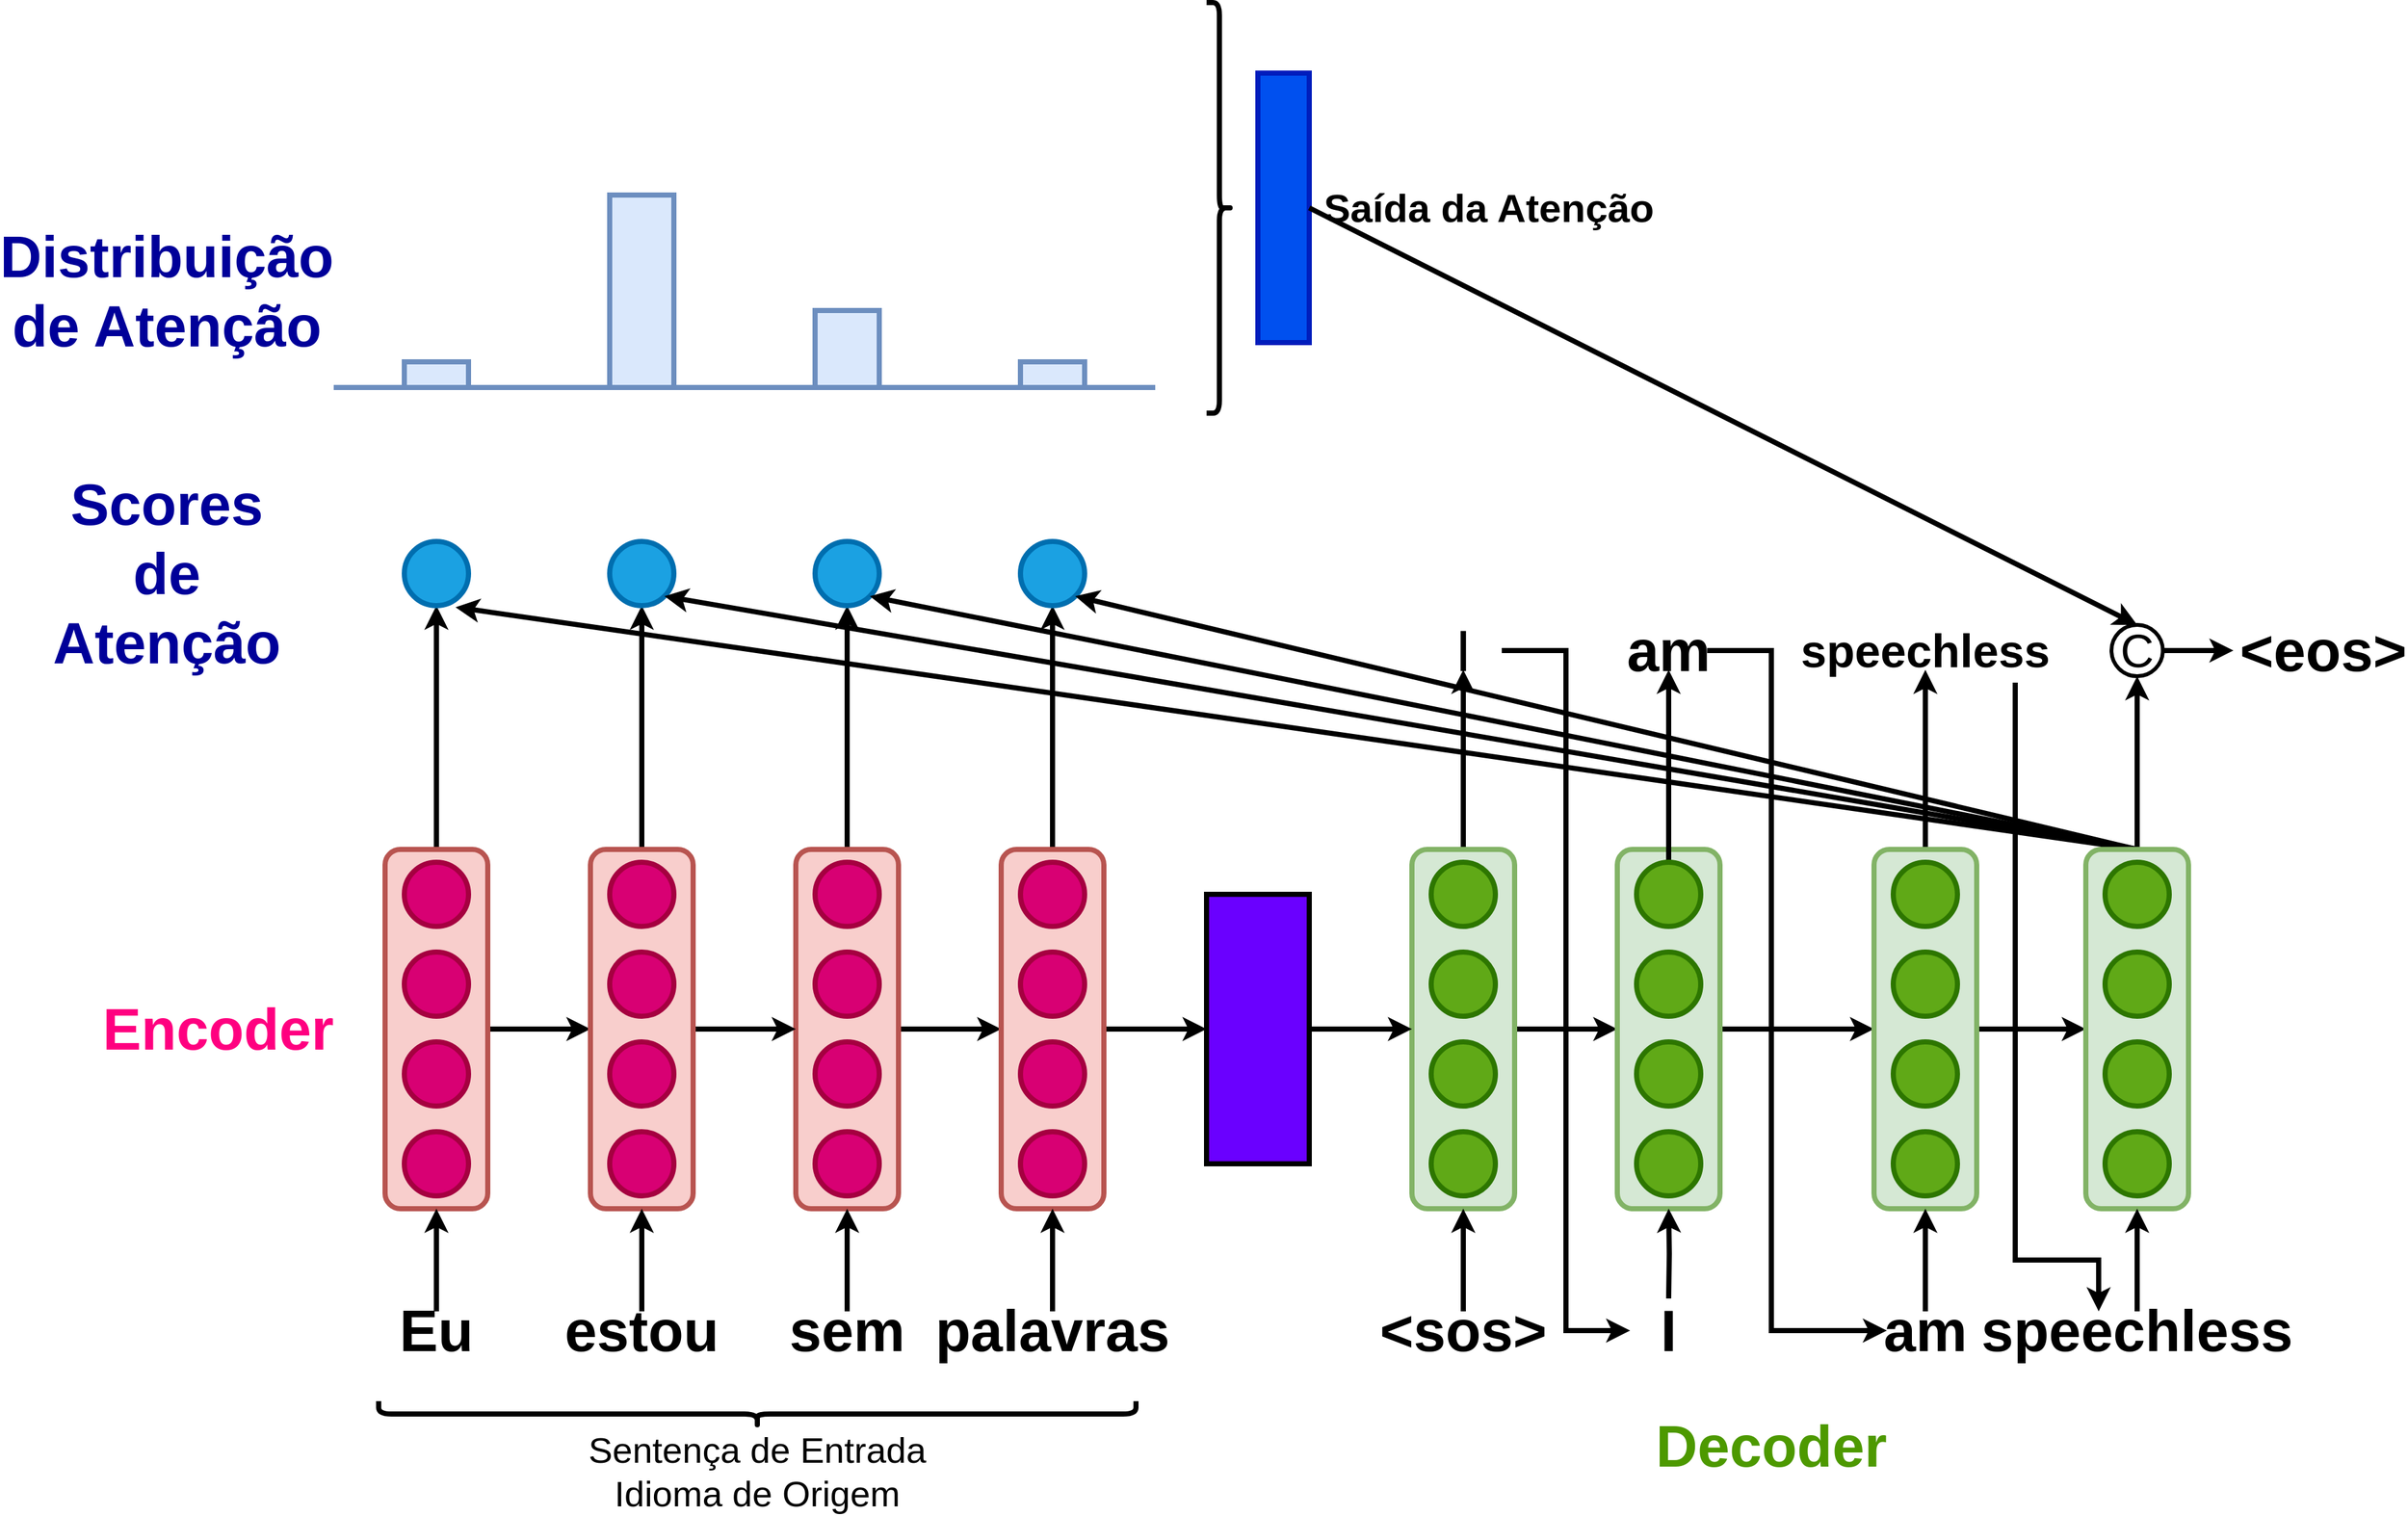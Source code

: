 <mxfile version="24.7.14">
  <diagram name="Page-1" id="pNvQRuQByr58pv_2uBEc">
    <mxGraphModel dx="2214" dy="1893" grid="1" gridSize="10" guides="1" tooltips="1" connect="1" arrows="1" fold="1" page="1" pageScale="1" pageWidth="850" pageHeight="1100" math="0" shadow="0">
      <root>
        <mxCell id="0" />
        <mxCell id="1" parent="0" />
        <mxCell id="MjxvD5OSWokNJ4Lf-cbv-1" style="edgeStyle=orthogonalEdgeStyle;rounded=0;orthogonalLoop=1;jettySize=auto;html=1;exitX=1;exitY=0.5;exitDx=0;exitDy=0;entryX=0;entryY=0.5;entryDx=0;entryDy=0;strokeWidth=4;" parent="1" source="MjxvD5OSWokNJ4Lf-cbv-3" target="MjxvD5OSWokNJ4Lf-cbv-10" edge="1">
          <mxGeometry relative="1" as="geometry" />
        </mxCell>
        <mxCell id="MjxvD5OSWokNJ4Lf-cbv-2" style="edgeStyle=orthogonalEdgeStyle;rounded=0;orthogonalLoop=1;jettySize=auto;html=1;exitX=0.5;exitY=0;exitDx=0;exitDy=0;entryX=0.5;entryY=1;entryDx=0;entryDy=0;strokeWidth=4;" parent="1" source="MjxvD5OSWokNJ4Lf-cbv-3" target="MjxvD5OSWokNJ4Lf-cbv-56" edge="1">
          <mxGeometry relative="1" as="geometry" />
        </mxCell>
        <mxCell id="MjxvD5OSWokNJ4Lf-cbv-3" value="" style="rounded=1;whiteSpace=wrap;html=1;fillColor=#f8cecc;strokeColor=#b85450;strokeWidth=4;" parent="1" vertex="1">
          <mxGeometry x="240" y="160" width="80" height="280" as="geometry" />
        </mxCell>
        <mxCell id="MjxvD5OSWokNJ4Lf-cbv-4" value="" style="ellipse;whiteSpace=wrap;html=1;aspect=fixed;fillColor=#d80073;strokeColor=#A50040;strokeWidth=4;fontColor=#ffffff;" parent="1" vertex="1">
          <mxGeometry x="255" y="170" width="50" height="50" as="geometry" />
        </mxCell>
        <mxCell id="MjxvD5OSWokNJ4Lf-cbv-5" value="" style="ellipse;whiteSpace=wrap;html=1;aspect=fixed;fillColor=#d80073;strokeColor=#A50040;strokeWidth=4;fontColor=#ffffff;" parent="1" vertex="1">
          <mxGeometry x="255" y="240" width="50" height="50" as="geometry" />
        </mxCell>
        <mxCell id="MjxvD5OSWokNJ4Lf-cbv-6" value="" style="ellipse;whiteSpace=wrap;html=1;aspect=fixed;fillColor=#d80073;strokeColor=#A50040;strokeWidth=4;fontColor=#ffffff;" parent="1" vertex="1">
          <mxGeometry x="255" y="310" width="50" height="50" as="geometry" />
        </mxCell>
        <mxCell id="MjxvD5OSWokNJ4Lf-cbv-7" value="" style="ellipse;whiteSpace=wrap;html=1;aspect=fixed;fillColor=#d80073;strokeColor=#A50040;strokeWidth=4;fontColor=#ffffff;" parent="1" vertex="1">
          <mxGeometry x="255" y="380" width="50" height="50" as="geometry" />
        </mxCell>
        <mxCell id="MjxvD5OSWokNJ4Lf-cbv-8" style="edgeStyle=orthogonalEdgeStyle;rounded=0;orthogonalLoop=1;jettySize=auto;html=1;exitX=1;exitY=0.5;exitDx=0;exitDy=0;entryX=0;entryY=0.5;entryDx=0;entryDy=0;strokeWidth=4;" parent="1" source="MjxvD5OSWokNJ4Lf-cbv-10" target="MjxvD5OSWokNJ4Lf-cbv-28" edge="1">
          <mxGeometry relative="1" as="geometry" />
        </mxCell>
        <mxCell id="MjxvD5OSWokNJ4Lf-cbv-9" style="edgeStyle=orthogonalEdgeStyle;rounded=0;orthogonalLoop=1;jettySize=auto;html=1;exitX=0.5;exitY=0;exitDx=0;exitDy=0;strokeWidth=4;" parent="1" source="MjxvD5OSWokNJ4Lf-cbv-10" target="MjxvD5OSWokNJ4Lf-cbv-57" edge="1">
          <mxGeometry relative="1" as="geometry" />
        </mxCell>
        <mxCell id="MjxvD5OSWokNJ4Lf-cbv-10" value="" style="rounded=1;whiteSpace=wrap;html=1;fillColor=#f8cecc;strokeColor=#b85450;strokeWidth=4;" parent="1" vertex="1">
          <mxGeometry x="400" y="160" width="80" height="280" as="geometry" />
        </mxCell>
        <mxCell id="MjxvD5OSWokNJ4Lf-cbv-11" value="" style="ellipse;whiteSpace=wrap;html=1;aspect=fixed;fillColor=#d80073;strokeColor=#A50040;strokeWidth=4;fontColor=#ffffff;" parent="1" vertex="1">
          <mxGeometry x="415" y="170" width="50" height="50" as="geometry" />
        </mxCell>
        <mxCell id="MjxvD5OSWokNJ4Lf-cbv-12" value="" style="ellipse;whiteSpace=wrap;html=1;aspect=fixed;fillColor=#d80073;strokeColor=#A50040;strokeWidth=4;fontColor=#ffffff;" parent="1" vertex="1">
          <mxGeometry x="415" y="240" width="50" height="50" as="geometry" />
        </mxCell>
        <mxCell id="MjxvD5OSWokNJ4Lf-cbv-13" value="" style="ellipse;whiteSpace=wrap;html=1;aspect=fixed;fillColor=#d80073;strokeColor=#A50040;strokeWidth=4;fontColor=#ffffff;" parent="1" vertex="1">
          <mxGeometry x="415" y="310" width="50" height="50" as="geometry" />
        </mxCell>
        <mxCell id="MjxvD5OSWokNJ4Lf-cbv-14" value="" style="ellipse;whiteSpace=wrap;html=1;aspect=fixed;fillColor=#d80073;strokeColor=#A50040;strokeWidth=4;fontColor=#ffffff;" parent="1" vertex="1">
          <mxGeometry x="415" y="380" width="50" height="50" as="geometry" />
        </mxCell>
        <mxCell id="MjxvD5OSWokNJ4Lf-cbv-15" style="edgeStyle=orthogonalEdgeStyle;rounded=0;orthogonalLoop=1;jettySize=auto;html=1;entryX=0.5;entryY=1;entryDx=0;entryDy=0;strokeWidth=4;" parent="1" source="MjxvD5OSWokNJ4Lf-cbv-16" target="MjxvD5OSWokNJ4Lf-cbv-3" edge="1">
          <mxGeometry relative="1" as="geometry" />
        </mxCell>
        <mxCell id="MjxvD5OSWokNJ4Lf-cbv-16" value="sem" style="text;html=1;align=center;verticalAlign=middle;whiteSpace=wrap;rounded=0;fontStyle=1;fontSize=45;" parent="1" vertex="1">
          <mxGeometry x="250" y="520" width="60" height="30" as="geometry" />
        </mxCell>
        <mxCell id="MjxvD5OSWokNJ4Lf-cbv-17" style="edgeStyle=orthogonalEdgeStyle;rounded=0;orthogonalLoop=1;jettySize=auto;html=1;entryX=0.5;entryY=1;entryDx=0;entryDy=0;strokeWidth=4;" parent="1" source="MjxvD5OSWokNJ4Lf-cbv-18" target="MjxvD5OSWokNJ4Lf-cbv-10" edge="1">
          <mxGeometry relative="1" as="geometry" />
        </mxCell>
        <mxCell id="MjxvD5OSWokNJ4Lf-cbv-18" value="palavras" style="text;html=1;align=center;verticalAlign=middle;whiteSpace=wrap;rounded=0;fontStyle=1;fontSize=45;" parent="1" vertex="1">
          <mxGeometry x="410" y="520" width="60" height="30" as="geometry" />
        </mxCell>
        <mxCell id="MjxvD5OSWokNJ4Lf-cbv-19" style="edgeStyle=orthogonalEdgeStyle;rounded=0;orthogonalLoop=1;jettySize=auto;html=1;exitX=0.5;exitY=0;exitDx=0;exitDy=0;strokeWidth=4;" parent="1" source="MjxvD5OSWokNJ4Lf-cbv-21" target="MjxvD5OSWokNJ4Lf-cbv-74" edge="1">
          <mxGeometry relative="1" as="geometry">
            <mxPoint x="760" y="-180" as="targetPoint" />
          </mxGeometry>
        </mxCell>
        <mxCell id="MjxvD5OSWokNJ4Lf-cbv-20" style="edgeStyle=orthogonalEdgeStyle;rounded=0;orthogonalLoop=1;jettySize=auto;html=1;exitX=1;exitY=0.5;exitDx=0;exitDy=0;entryX=0;entryY=0.5;entryDx=0;entryDy=0;strokeWidth=4;" parent="1" source="MjxvD5OSWokNJ4Lf-cbv-21" edge="1">
          <mxGeometry relative="1" as="geometry">
            <mxPoint x="880" y="300" as="targetPoint" />
          </mxGeometry>
        </mxCell>
        <mxCell id="MjxvD5OSWokNJ4Lf-cbv-21" value="" style="rounded=1;whiteSpace=wrap;html=1;fillColor=#d5e8d4;strokeColor=#82b366;strokeWidth=4;" parent="1" vertex="1">
          <mxGeometry x="720" y="160" width="80" height="280" as="geometry" />
        </mxCell>
        <mxCell id="MjxvD5OSWokNJ4Lf-cbv-22" value="" style="ellipse;whiteSpace=wrap;html=1;aspect=fixed;fillColor=#60a917;strokeColor=#2D7600;strokeWidth=4;fontColor=#ffffff;" parent="1" vertex="1">
          <mxGeometry x="735" y="170" width="50" height="50" as="geometry" />
        </mxCell>
        <mxCell id="MjxvD5OSWokNJ4Lf-cbv-23" value="" style="ellipse;whiteSpace=wrap;html=1;aspect=fixed;fillColor=#60a917;strokeColor=#2D7600;strokeWidth=4;fontColor=#ffffff;" parent="1" vertex="1">
          <mxGeometry x="735" y="240" width="50" height="50" as="geometry" />
        </mxCell>
        <mxCell id="MjxvD5OSWokNJ4Lf-cbv-24" value="" style="ellipse;whiteSpace=wrap;html=1;aspect=fixed;fillColor=#60a917;strokeColor=#2D7600;strokeWidth=4;fontColor=#ffffff;" parent="1" vertex="1">
          <mxGeometry x="735" y="310" width="50" height="50" as="geometry" />
        </mxCell>
        <mxCell id="MjxvD5OSWokNJ4Lf-cbv-25" value="" style="ellipse;whiteSpace=wrap;html=1;aspect=fixed;fillColor=#60a917;strokeColor=#2D7600;strokeWidth=4;fontColor=#ffffff;" parent="1" vertex="1">
          <mxGeometry x="735" y="380" width="50" height="50" as="geometry" />
        </mxCell>
        <mxCell id="f_gSPgBCgFIDbCtSqurg-21" style="edgeStyle=orthogonalEdgeStyle;rounded=0;orthogonalLoop=1;jettySize=auto;html=1;entryX=0.5;entryY=1;entryDx=0;entryDy=0;strokeWidth=4;" edge="1" parent="1" source="MjxvD5OSWokNJ4Lf-cbv-26" target="MjxvD5OSWokNJ4Lf-cbv-21">
          <mxGeometry relative="1" as="geometry" />
        </mxCell>
        <mxCell id="MjxvD5OSWokNJ4Lf-cbv-26" value="&amp;lt;sos&amp;gt;" style="text;html=1;align=center;verticalAlign=middle;whiteSpace=wrap;rounded=0;fontStyle=1;fontSize=45;" parent="1" vertex="1">
          <mxGeometry x="730" y="520" width="60" height="30" as="geometry" />
        </mxCell>
        <mxCell id="MjxvD5OSWokNJ4Lf-cbv-27" style="edgeStyle=orthogonalEdgeStyle;rounded=0;orthogonalLoop=1;jettySize=auto;html=1;exitX=1;exitY=0.5;exitDx=0;exitDy=0;entryX=0;entryY=0.5;entryDx=0;entryDy=0;strokeWidth=4;" parent="1" source="MjxvD5OSWokNJ4Lf-cbv-28" target="MjxvD5OSWokNJ4Lf-cbv-21" edge="1">
          <mxGeometry relative="1" as="geometry" />
        </mxCell>
        <mxCell id="MjxvD5OSWokNJ4Lf-cbv-28" value="" style="rounded=0;whiteSpace=wrap;html=1;fillColor=#6a00ff;fontColor=#ffffff;strokeColor=#000000;strokeWidth=4;" parent="1" vertex="1">
          <mxGeometry x="560" y="195" width="80" height="210" as="geometry" />
        </mxCell>
        <mxCell id="MjxvD5OSWokNJ4Lf-cbv-29" style="edgeStyle=orthogonalEdgeStyle;rounded=0;orthogonalLoop=1;jettySize=auto;html=1;exitX=1;exitY=0.5;exitDx=0;exitDy=0;entryX=0;entryY=0.5;entryDx=0;entryDy=0;strokeWidth=4;" parent="1" source="MjxvD5OSWokNJ4Lf-cbv-31" target="MjxvD5OSWokNJ4Lf-cbv-38" edge="1">
          <mxGeometry relative="1" as="geometry" />
        </mxCell>
        <mxCell id="MjxvD5OSWokNJ4Lf-cbv-30" style="edgeStyle=orthogonalEdgeStyle;rounded=0;orthogonalLoop=1;jettySize=auto;html=1;entryX=0.5;entryY=1;entryDx=0;entryDy=0;strokeWidth=4;" parent="1" source="MjxvD5OSWokNJ4Lf-cbv-31" target="MjxvD5OSWokNJ4Lf-cbv-53" edge="1">
          <mxGeometry relative="1" as="geometry" />
        </mxCell>
        <mxCell id="MjxvD5OSWokNJ4Lf-cbv-31" value="" style="rounded=1;whiteSpace=wrap;html=1;fillColor=#f8cecc;strokeColor=#b85450;strokeWidth=4;" parent="1" vertex="1">
          <mxGeometry x="-80" y="160" width="80" height="280" as="geometry" />
        </mxCell>
        <mxCell id="MjxvD5OSWokNJ4Lf-cbv-32" value="" style="ellipse;whiteSpace=wrap;html=1;aspect=fixed;fillColor=#d80073;strokeColor=#A50040;strokeWidth=4;fontColor=#ffffff;" parent="1" vertex="1">
          <mxGeometry x="-65" y="170" width="50" height="50" as="geometry" />
        </mxCell>
        <mxCell id="MjxvD5OSWokNJ4Lf-cbv-33" value="" style="ellipse;whiteSpace=wrap;html=1;aspect=fixed;fillColor=#d80073;strokeColor=#A50040;strokeWidth=4;fontColor=#ffffff;" parent="1" vertex="1">
          <mxGeometry x="-65" y="240" width="50" height="50" as="geometry" />
        </mxCell>
        <mxCell id="MjxvD5OSWokNJ4Lf-cbv-34" value="" style="ellipse;whiteSpace=wrap;html=1;aspect=fixed;fillColor=#d80073;strokeColor=#A50040;strokeWidth=4;fontColor=#ffffff;" parent="1" vertex="1">
          <mxGeometry x="-65" y="310" width="50" height="50" as="geometry" />
        </mxCell>
        <mxCell id="MjxvD5OSWokNJ4Lf-cbv-35" value="" style="ellipse;whiteSpace=wrap;html=1;aspect=fixed;fillColor=#d80073;strokeColor=#A50040;strokeWidth=4;fontColor=#ffffff;" parent="1" vertex="1">
          <mxGeometry x="-65" y="380" width="50" height="50" as="geometry" />
        </mxCell>
        <mxCell id="MjxvD5OSWokNJ4Lf-cbv-36" style="edgeStyle=orthogonalEdgeStyle;rounded=0;orthogonalLoop=1;jettySize=auto;html=1;exitX=1;exitY=0.5;exitDx=0;exitDy=0;entryX=0;entryY=0.5;entryDx=0;entryDy=0;strokeWidth=4;" parent="1" source="MjxvD5OSWokNJ4Lf-cbv-38" target="MjxvD5OSWokNJ4Lf-cbv-3" edge="1">
          <mxGeometry relative="1" as="geometry" />
        </mxCell>
        <mxCell id="MjxvD5OSWokNJ4Lf-cbv-37" style="edgeStyle=orthogonalEdgeStyle;rounded=0;orthogonalLoop=1;jettySize=auto;html=1;exitX=0.5;exitY=0;exitDx=0;exitDy=0;entryX=0.5;entryY=1;entryDx=0;entryDy=0;strokeWidth=4;" parent="1" source="MjxvD5OSWokNJ4Lf-cbv-38" target="MjxvD5OSWokNJ4Lf-cbv-55" edge="1">
          <mxGeometry relative="1" as="geometry" />
        </mxCell>
        <mxCell id="MjxvD5OSWokNJ4Lf-cbv-38" value="" style="rounded=1;whiteSpace=wrap;html=1;fillColor=#f8cecc;strokeColor=#b85450;strokeWidth=4;" parent="1" vertex="1">
          <mxGeometry x="80" y="160" width="80" height="280" as="geometry" />
        </mxCell>
        <mxCell id="MjxvD5OSWokNJ4Lf-cbv-39" value="" style="ellipse;whiteSpace=wrap;html=1;aspect=fixed;fillColor=#d80073;strokeColor=#A50040;strokeWidth=4;fontColor=#ffffff;" parent="1" vertex="1">
          <mxGeometry x="95" y="170" width="50" height="50" as="geometry" />
        </mxCell>
        <mxCell id="MjxvD5OSWokNJ4Lf-cbv-40" value="" style="ellipse;whiteSpace=wrap;html=1;aspect=fixed;fillColor=#d80073;strokeColor=#A50040;strokeWidth=4;fontColor=#ffffff;" parent="1" vertex="1">
          <mxGeometry x="95" y="240" width="50" height="50" as="geometry" />
        </mxCell>
        <mxCell id="MjxvD5OSWokNJ4Lf-cbv-41" value="" style="ellipse;whiteSpace=wrap;html=1;aspect=fixed;fillColor=#d80073;strokeColor=#A50040;strokeWidth=4;fontColor=#ffffff;" parent="1" vertex="1">
          <mxGeometry x="95" y="310" width="50" height="50" as="geometry" />
        </mxCell>
        <mxCell id="MjxvD5OSWokNJ4Lf-cbv-42" value="" style="ellipse;whiteSpace=wrap;html=1;aspect=fixed;fillColor=#d80073;strokeColor=#A50040;strokeWidth=4;fontColor=#ffffff;" parent="1" vertex="1">
          <mxGeometry x="95" y="380" width="50" height="50" as="geometry" />
        </mxCell>
        <mxCell id="MjxvD5OSWokNJ4Lf-cbv-43" style="edgeStyle=orthogonalEdgeStyle;rounded=0;orthogonalLoop=1;jettySize=auto;html=1;entryX=0.5;entryY=1;entryDx=0;entryDy=0;strokeWidth=4;" parent="1" source="MjxvD5OSWokNJ4Lf-cbv-44" target="MjxvD5OSWokNJ4Lf-cbv-31" edge="1">
          <mxGeometry relative="1" as="geometry" />
        </mxCell>
        <mxCell id="MjxvD5OSWokNJ4Lf-cbv-44" value="Eu" style="text;html=1;align=center;verticalAlign=middle;whiteSpace=wrap;rounded=0;fontStyle=1;fontSize=45;" parent="1" vertex="1">
          <mxGeometry x="-70" y="520" width="60" height="30" as="geometry" />
        </mxCell>
        <mxCell id="MjxvD5OSWokNJ4Lf-cbv-45" style="edgeStyle=orthogonalEdgeStyle;rounded=0;orthogonalLoop=1;jettySize=auto;html=1;entryX=0.5;entryY=1;entryDx=0;entryDy=0;strokeWidth=4;" parent="1" source="MjxvD5OSWokNJ4Lf-cbv-46" target="MjxvD5OSWokNJ4Lf-cbv-38" edge="1">
          <mxGeometry relative="1" as="geometry" />
        </mxCell>
        <mxCell id="MjxvD5OSWokNJ4Lf-cbv-46" value="estou" style="text;html=1;align=center;verticalAlign=middle;whiteSpace=wrap;rounded=0;fontStyle=1;fontSize=45;" parent="1" vertex="1">
          <mxGeometry x="90" y="520" width="60" height="30" as="geometry" />
        </mxCell>
        <mxCell id="MjxvD5OSWokNJ4Lf-cbv-47" value="" style="shape=curlyBracket;whiteSpace=wrap;html=1;rounded=1;labelPosition=left;verticalLabelPosition=middle;align=right;verticalAlign=middle;rotation=-90;strokeWidth=4;" parent="1" vertex="1">
          <mxGeometry x="200" y="305" width="20" height="590" as="geometry" />
        </mxCell>
        <mxCell id="MjxvD5OSWokNJ4Lf-cbv-48" value="Sentença de Entrada&lt;div style=&quot;font-size: 28px;&quot;&gt;Idioma de Origem&lt;/div&gt;" style="text;html=1;align=center;verticalAlign=middle;whiteSpace=wrap;rounded=0;fontSize=28;" parent="1" vertex="1">
          <mxGeometry x="50" y="630" width="320" height="30" as="geometry" />
        </mxCell>
        <mxCell id="MjxvD5OSWokNJ4Lf-cbv-51" value="Encoder" style="text;html=1;align=center;verticalAlign=middle;whiteSpace=wrap;rounded=0;fontColor=#FF0080;fontStyle=1;fontSize=45;" parent="1" vertex="1">
          <mxGeometry x="-240" y="285" width="60" height="30" as="geometry" />
        </mxCell>
        <mxCell id="MjxvD5OSWokNJ4Lf-cbv-52" value="Decoder" style="text;html=1;align=center;verticalAlign=middle;whiteSpace=wrap;rounded=0;fontColor=#4D9900;fontStyle=1;fontSize=45;" parent="1" vertex="1">
          <mxGeometry x="970" y="610" width="60" height="30" as="geometry" />
        </mxCell>
        <mxCell id="MjxvD5OSWokNJ4Lf-cbv-53" value="" style="ellipse;whiteSpace=wrap;html=1;aspect=fixed;fillColor=#1ba1e2;strokeColor=#006EAF;strokeWidth=4;fontColor=#ffffff;" parent="1" vertex="1">
          <mxGeometry x="-65" y="-80" width="50" height="50" as="geometry" />
        </mxCell>
        <mxCell id="MjxvD5OSWokNJ4Lf-cbv-54" value="" style="endArrow=classic;html=1;rounded=0;exitX=0.5;exitY=0;exitDx=0;exitDy=0;entryX=0.798;entryY=1.024;entryDx=0;entryDy=0;entryPerimeter=0;strokeWidth=4;" parent="1" source="f_gSPgBCgFIDbCtSqurg-7" target="MjxvD5OSWokNJ4Lf-cbv-53" edge="1">
          <mxGeometry width="50" height="50" relative="1" as="geometry">
            <mxPoint x="280" y="230" as="sourcePoint" />
            <mxPoint x="330" y="180" as="targetPoint" />
          </mxGeometry>
        </mxCell>
        <mxCell id="MjxvD5OSWokNJ4Lf-cbv-55" value="" style="ellipse;whiteSpace=wrap;html=1;aspect=fixed;fillColor=#1ba1e2;strokeColor=#006EAF;strokeWidth=4;fontColor=#ffffff;" parent="1" vertex="1">
          <mxGeometry x="95" y="-80" width="50" height="50" as="geometry" />
        </mxCell>
        <mxCell id="MjxvD5OSWokNJ4Lf-cbv-56" value="" style="ellipse;whiteSpace=wrap;html=1;aspect=fixed;fillColor=#1ba1e2;strokeColor=#006EAF;strokeWidth=4;fontColor=#ffffff;" parent="1" vertex="1">
          <mxGeometry x="255" y="-80" width="50" height="50" as="geometry" />
        </mxCell>
        <mxCell id="MjxvD5OSWokNJ4Lf-cbv-57" value="" style="ellipse;whiteSpace=wrap;html=1;aspect=fixed;fillColor=#1ba1e2;strokeColor=#006EAF;strokeWidth=4;fontColor=#ffffff;" parent="1" vertex="1">
          <mxGeometry x="415" y="-80" width="50" height="50" as="geometry" />
        </mxCell>
        <mxCell id="MjxvD5OSWokNJ4Lf-cbv-58" value="" style="endArrow=classic;html=1;rounded=0;entryX=1;entryY=1;entryDx=0;entryDy=0;strokeWidth=4;exitX=0.5;exitY=0;exitDx=0;exitDy=0;" parent="1" source="f_gSPgBCgFIDbCtSqurg-7" target="MjxvD5OSWokNJ4Lf-cbv-55" edge="1">
          <mxGeometry width="50" height="50" relative="1" as="geometry">
            <mxPoint x="760" y="160" as="sourcePoint" />
            <mxPoint x="-15" y="-19" as="targetPoint" />
          </mxGeometry>
        </mxCell>
        <mxCell id="MjxvD5OSWokNJ4Lf-cbv-59" value="" style="endArrow=classic;html=1;rounded=0;exitX=0.5;exitY=0;exitDx=0;exitDy=0;entryX=1;entryY=1;entryDx=0;entryDy=0;strokeWidth=4;" parent="1" source="f_gSPgBCgFIDbCtSqurg-7" target="MjxvD5OSWokNJ4Lf-cbv-56" edge="1">
          <mxGeometry width="50" height="50" relative="1" as="geometry">
            <mxPoint x="1080" y="160" as="sourcePoint" />
            <mxPoint x="-5" y="-9" as="targetPoint" />
          </mxGeometry>
        </mxCell>
        <mxCell id="MjxvD5OSWokNJ4Lf-cbv-60" value="" style="endArrow=classic;html=1;rounded=0;exitX=0.5;exitY=0;exitDx=0;exitDy=0;entryX=1;entryY=1;entryDx=0;entryDy=0;strokeWidth=4;" parent="1" source="f_gSPgBCgFIDbCtSqurg-7" target="MjxvD5OSWokNJ4Lf-cbv-57" edge="1">
          <mxGeometry width="50" height="50" relative="1" as="geometry">
            <mxPoint x="1240" y="160" as="sourcePoint" />
            <mxPoint x="470" y="-30" as="targetPoint" />
          </mxGeometry>
        </mxCell>
        <mxCell id="MjxvD5OSWokNJ4Lf-cbv-61" value="Scores&lt;div&gt;de Atenção&lt;/div&gt;" style="text;html=1;align=center;verticalAlign=middle;whiteSpace=wrap;rounded=0;fontColor=#000099;fontStyle=1;fontSize=45;" parent="1" vertex="1">
          <mxGeometry x="-290" y="-70" width="80" height="30" as="geometry" />
        </mxCell>
        <mxCell id="MjxvD5OSWokNJ4Lf-cbv-62" value="" style="endArrow=none;html=1;rounded=0;fillColor=#dae8fc;strokeColor=#6c8ebf;strokeWidth=4;" parent="1" edge="1">
          <mxGeometry width="50" height="50" relative="1" as="geometry">
            <mxPoint x="-120" y="-200" as="sourcePoint" />
            <mxPoint x="520" y="-200" as="targetPoint" />
          </mxGeometry>
        </mxCell>
        <mxCell id="MjxvD5OSWokNJ4Lf-cbv-63" value="" style="rounded=0;whiteSpace=wrap;html=1;fillColor=#dae8fc;strokeColor=#6c8ebf;strokeWidth=4;" parent="1" vertex="1">
          <mxGeometry x="-65" y="-220" width="50" height="20" as="geometry" />
        </mxCell>
        <mxCell id="MjxvD5OSWokNJ4Lf-cbv-64" value="" style="rounded=0;whiteSpace=wrap;html=1;fillColor=#dae8fc;strokeColor=#6c8ebf;strokeWidth=4;" parent="1" vertex="1">
          <mxGeometry x="95" y="-350" width="50" height="150" as="geometry" />
        </mxCell>
        <mxCell id="MjxvD5OSWokNJ4Lf-cbv-65" value="" style="rounded=0;whiteSpace=wrap;html=1;fillColor=#dae8fc;strokeColor=#6c8ebf;strokeWidth=4;" parent="1" vertex="1">
          <mxGeometry x="255" y="-260" width="50" height="60" as="geometry" />
        </mxCell>
        <mxCell id="MjxvD5OSWokNJ4Lf-cbv-66" value="" style="rounded=0;whiteSpace=wrap;html=1;fillColor=#dae8fc;strokeColor=#6c8ebf;strokeWidth=4;" parent="1" vertex="1">
          <mxGeometry x="415" y="-220" width="50" height="20" as="geometry" />
        </mxCell>
        <mxCell id="MjxvD5OSWokNJ4Lf-cbv-67" value="&lt;div&gt;Distribuição&lt;/div&gt;&lt;div&gt;de Atenção&lt;/div&gt;" style="text;html=1;align=center;verticalAlign=middle;whiteSpace=wrap;rounded=0;fontColor=#000099;fontStyle=1;fontSize=45;" parent="1" vertex="1">
          <mxGeometry x="-290" y="-290" width="80" height="30" as="geometry" />
        </mxCell>
        <mxCell id="MjxvD5OSWokNJ4Lf-cbv-68" value="Saída da Atenção" style="text;html=1;align=center;verticalAlign=middle;whiteSpace=wrap;rounded=0;fontSize=31;fontStyle=1" parent="1" vertex="1">
          <mxGeometry x="580" y="-355" width="400" height="30" as="geometry" />
        </mxCell>
        <mxCell id="MjxvD5OSWokNJ4Lf-cbv-69" value="" style="rounded=0;whiteSpace=wrap;html=1;fillColor=#0050ef;fontColor=#ffffff;strokeColor=#001DBC;strokeWidth=4;" parent="1" vertex="1">
          <mxGeometry x="600" y="-445" width="40" height="210" as="geometry" />
        </mxCell>
        <mxCell id="MjxvD5OSWokNJ4Lf-cbv-70" value="" style="shape=curlyBracket;whiteSpace=wrap;html=1;rounded=1;labelPosition=left;verticalLabelPosition=middle;align=right;verticalAlign=middle;rotation=-180;strokeWidth=4;" parent="1" vertex="1">
          <mxGeometry x="560" y="-500" width="20" height="320" as="geometry" />
        </mxCell>
        <mxCell id="MjxvD5OSWokNJ4Lf-cbv-71" value="" style="endArrow=classic;html=1;rounded=0;exitX=1;exitY=0.5;exitDx=0;exitDy=0;entryX=0.5;entryY=0;entryDx=0;entryDy=0;strokeWidth=4;" parent="1" source="MjxvD5OSWokNJ4Lf-cbv-69" target="MjxvD5OSWokNJ4Lf-cbv-73" edge="1">
          <mxGeometry width="50" height="50" relative="1" as="geometry">
            <mxPoint x="600" y="-140" as="sourcePoint" />
            <mxPoint x="760" y="-220" as="targetPoint" />
          </mxGeometry>
        </mxCell>
        <mxCell id="f_gSPgBCgFIDbCtSqurg-27" style="edgeStyle=orthogonalEdgeStyle;rounded=0;orthogonalLoop=1;jettySize=auto;html=1;exitX=1;exitY=0.5;exitDx=0;exitDy=0;strokeWidth=4;" edge="1" parent="1" source="MjxvD5OSWokNJ4Lf-cbv-73">
          <mxGeometry relative="1" as="geometry">
            <mxPoint x="1360" y="5" as="targetPoint" />
          </mxGeometry>
        </mxCell>
        <mxCell id="MjxvD5OSWokNJ4Lf-cbv-73" value="C" style="ellipse;whiteSpace=wrap;html=1;aspect=fixed;fontSize=36;strokeWidth=3;" parent="1" vertex="1">
          <mxGeometry x="1265" y="-15" width="40" height="40" as="geometry" />
        </mxCell>
        <mxCell id="MjxvD5OSWokNJ4Lf-cbv-87" style="edgeStyle=orthogonalEdgeStyle;rounded=0;orthogonalLoop=1;jettySize=auto;html=1;entryX=0;entryY=0.5;entryDx=0;entryDy=0;strokeWidth=4;" parent="1" source="MjxvD5OSWokNJ4Lf-cbv-74" target="MjxvD5OSWokNJ4Lf-cbv-81" edge="1">
          <mxGeometry relative="1" as="geometry" />
        </mxCell>
        <mxCell id="MjxvD5OSWokNJ4Lf-cbv-74" value="I" style="text;html=1;align=center;verticalAlign=middle;whiteSpace=wrap;rounded=0;fontSize=45;" parent="1" vertex="1">
          <mxGeometry x="730" y="-10" width="60" height="30" as="geometry" />
        </mxCell>
        <mxCell id="f_gSPgBCgFIDbCtSqurg-12" style="edgeStyle=orthogonalEdgeStyle;rounded=0;orthogonalLoop=1;jettySize=auto;html=1;entryX=0;entryY=0.5;entryDx=0;entryDy=0;strokeWidth=4;" edge="1" parent="1" source="MjxvD5OSWokNJ4Lf-cbv-76" target="f_gSPgBCgFIDbCtSqurg-2">
          <mxGeometry relative="1" as="geometry" />
        </mxCell>
        <mxCell id="MjxvD5OSWokNJ4Lf-cbv-76" value="" style="rounded=1;whiteSpace=wrap;html=1;fillColor=#d5e8d4;strokeColor=#82b366;strokeWidth=4;" parent="1" vertex="1">
          <mxGeometry x="880" y="160" width="80" height="280" as="geometry" />
        </mxCell>
        <mxCell id="f_gSPgBCgFIDbCtSqurg-17" style="edgeStyle=orthogonalEdgeStyle;rounded=0;orthogonalLoop=1;jettySize=auto;html=1;entryX=0.5;entryY=1;entryDx=0;entryDy=0;strokeWidth=4;" edge="1" parent="1" source="MjxvD5OSWokNJ4Lf-cbv-77" target="MjxvD5OSWokNJ4Lf-cbv-85">
          <mxGeometry relative="1" as="geometry" />
        </mxCell>
        <mxCell id="MjxvD5OSWokNJ4Lf-cbv-77" value="" style="ellipse;whiteSpace=wrap;html=1;aspect=fixed;fillColor=#60a917;strokeColor=#2D7600;strokeWidth=4;fontColor=#ffffff;" parent="1" vertex="1">
          <mxGeometry x="895" y="170" width="50" height="50" as="geometry" />
        </mxCell>
        <mxCell id="MjxvD5OSWokNJ4Lf-cbv-78" value="" style="ellipse;whiteSpace=wrap;html=1;aspect=fixed;fillColor=#60a917;strokeColor=#2D7600;strokeWidth=4;fontColor=#ffffff;" parent="1" vertex="1">
          <mxGeometry x="895" y="240" width="50" height="50" as="geometry" />
        </mxCell>
        <mxCell id="MjxvD5OSWokNJ4Lf-cbv-79" value="" style="ellipse;whiteSpace=wrap;html=1;aspect=fixed;fillColor=#60a917;strokeColor=#2D7600;strokeWidth=4;fontColor=#ffffff;" parent="1" vertex="1">
          <mxGeometry x="895" y="310" width="50" height="50" as="geometry" />
        </mxCell>
        <mxCell id="MjxvD5OSWokNJ4Lf-cbv-80" value="" style="ellipse;whiteSpace=wrap;html=1;aspect=fixed;fillColor=#60a917;strokeColor=#2D7600;strokeWidth=4;fontColor=#ffffff;" parent="1" vertex="1">
          <mxGeometry x="895" y="380" width="50" height="50" as="geometry" />
        </mxCell>
        <mxCell id="f_gSPgBCgFIDbCtSqurg-22" style="edgeStyle=orthogonalEdgeStyle;rounded=0;orthogonalLoop=1;jettySize=auto;html=1;strokeWidth=4;" edge="1" parent="1" target="MjxvD5OSWokNJ4Lf-cbv-76">
          <mxGeometry relative="1" as="geometry">
            <mxPoint x="920" y="510" as="sourcePoint" />
          </mxGeometry>
        </mxCell>
        <mxCell id="MjxvD5OSWokNJ4Lf-cbv-81" value="I" style="text;html=1;align=center;verticalAlign=middle;whiteSpace=wrap;rounded=0;fontStyle=1;fontSize=45;" parent="1" vertex="1">
          <mxGeometry x="890" y="520" width="60" height="30" as="geometry" />
        </mxCell>
        <mxCell id="f_gSPgBCgFIDbCtSqurg-16" style="edgeStyle=orthogonalEdgeStyle;rounded=0;orthogonalLoop=1;jettySize=auto;html=1;entryX=0;entryY=0.5;entryDx=0;entryDy=0;strokeWidth=4;exitX=1;exitY=0.5;exitDx=0;exitDy=0;" edge="1" parent="1" source="MjxvD5OSWokNJ4Lf-cbv-85" target="f_gSPgBCgFIDbCtSqurg-13">
          <mxGeometry relative="1" as="geometry">
            <Array as="points">
              <mxPoint x="1000" y="5" />
              <mxPoint x="1000" y="535" />
            </Array>
          </mxGeometry>
        </mxCell>
        <mxCell id="MjxvD5OSWokNJ4Lf-cbv-85" value="am" style="text;html=1;align=center;verticalAlign=middle;whiteSpace=wrap;rounded=0;fontStyle=1;fontSize=45;" parent="1" vertex="1">
          <mxGeometry x="890" y="-10" width="60" height="30" as="geometry" />
        </mxCell>
        <mxCell id="f_gSPgBCgFIDbCtSqurg-1" style="edgeStyle=orthogonalEdgeStyle;rounded=0;orthogonalLoop=1;jettySize=auto;html=1;exitX=1;exitY=0.5;exitDx=0;exitDy=0;entryX=0;entryY=0.5;entryDx=0;entryDy=0;strokeWidth=4;" edge="1" parent="1" source="f_gSPgBCgFIDbCtSqurg-2" target="f_gSPgBCgFIDbCtSqurg-7">
          <mxGeometry relative="1" as="geometry">
            <mxPoint x="1190" y="300" as="targetPoint" />
          </mxGeometry>
        </mxCell>
        <mxCell id="f_gSPgBCgFIDbCtSqurg-19" style="edgeStyle=orthogonalEdgeStyle;rounded=0;orthogonalLoop=1;jettySize=auto;html=1;exitX=0.5;exitY=0;exitDx=0;exitDy=0;entryX=0.5;entryY=1;entryDx=0;entryDy=0;strokeWidth=4;" edge="1" parent="1" source="f_gSPgBCgFIDbCtSqurg-2" target="f_gSPgBCgFIDbCtSqurg-18">
          <mxGeometry relative="1" as="geometry" />
        </mxCell>
        <mxCell id="f_gSPgBCgFIDbCtSqurg-2" value="" style="rounded=1;whiteSpace=wrap;html=1;fillColor=#d5e8d4;strokeColor=#82b366;strokeWidth=4;" vertex="1" parent="1">
          <mxGeometry x="1080" y="160" width="80" height="280" as="geometry" />
        </mxCell>
        <mxCell id="f_gSPgBCgFIDbCtSqurg-3" value="" style="ellipse;whiteSpace=wrap;html=1;aspect=fixed;fillColor=#60a917;strokeColor=#2D7600;strokeWidth=4;fontColor=#ffffff;" vertex="1" parent="1">
          <mxGeometry x="1095" y="170" width="50" height="50" as="geometry" />
        </mxCell>
        <mxCell id="f_gSPgBCgFIDbCtSqurg-4" value="" style="ellipse;whiteSpace=wrap;html=1;aspect=fixed;fillColor=#60a917;strokeColor=#2D7600;strokeWidth=4;fontColor=#ffffff;" vertex="1" parent="1">
          <mxGeometry x="1095" y="240" width="50" height="50" as="geometry" />
        </mxCell>
        <mxCell id="f_gSPgBCgFIDbCtSqurg-5" value="" style="ellipse;whiteSpace=wrap;html=1;aspect=fixed;fillColor=#60a917;strokeColor=#2D7600;strokeWidth=4;fontColor=#ffffff;" vertex="1" parent="1">
          <mxGeometry x="1095" y="310" width="50" height="50" as="geometry" />
        </mxCell>
        <mxCell id="f_gSPgBCgFIDbCtSqurg-6" value="" style="ellipse;whiteSpace=wrap;html=1;aspect=fixed;fillColor=#60a917;strokeColor=#2D7600;strokeWidth=4;fontColor=#ffffff;" vertex="1" parent="1">
          <mxGeometry x="1095" y="380" width="50" height="50" as="geometry" />
        </mxCell>
        <mxCell id="f_gSPgBCgFIDbCtSqurg-26" style="edgeStyle=orthogonalEdgeStyle;rounded=0;orthogonalLoop=1;jettySize=auto;html=1;entryX=0.5;entryY=1;entryDx=0;entryDy=0;strokeWidth=4;" edge="1" parent="1" source="f_gSPgBCgFIDbCtSqurg-7" target="MjxvD5OSWokNJ4Lf-cbv-73">
          <mxGeometry relative="1" as="geometry" />
        </mxCell>
        <mxCell id="f_gSPgBCgFIDbCtSqurg-7" value="" style="rounded=1;whiteSpace=wrap;html=1;fillColor=#d5e8d4;strokeColor=#82b366;strokeWidth=4;" vertex="1" parent="1">
          <mxGeometry x="1245" y="160" width="80" height="280" as="geometry" />
        </mxCell>
        <mxCell id="f_gSPgBCgFIDbCtSqurg-8" value="" style="ellipse;whiteSpace=wrap;html=1;aspect=fixed;fillColor=#60a917;strokeColor=#2D7600;strokeWidth=4;fontColor=#ffffff;" vertex="1" parent="1">
          <mxGeometry x="1260" y="170" width="50" height="50" as="geometry" />
        </mxCell>
        <mxCell id="f_gSPgBCgFIDbCtSqurg-9" value="" style="ellipse;whiteSpace=wrap;html=1;aspect=fixed;fillColor=#60a917;strokeColor=#2D7600;strokeWidth=4;fontColor=#ffffff;" vertex="1" parent="1">
          <mxGeometry x="1260" y="240" width="50" height="50" as="geometry" />
        </mxCell>
        <mxCell id="f_gSPgBCgFIDbCtSqurg-10" value="" style="ellipse;whiteSpace=wrap;html=1;aspect=fixed;fillColor=#60a917;strokeColor=#2D7600;strokeWidth=4;fontColor=#ffffff;" vertex="1" parent="1">
          <mxGeometry x="1260" y="310" width="50" height="50" as="geometry" />
        </mxCell>
        <mxCell id="f_gSPgBCgFIDbCtSqurg-11" value="" style="ellipse;whiteSpace=wrap;html=1;aspect=fixed;fillColor=#60a917;strokeColor=#2D7600;strokeWidth=4;fontColor=#ffffff;" vertex="1" parent="1">
          <mxGeometry x="1260" y="380" width="50" height="50" as="geometry" />
        </mxCell>
        <mxCell id="f_gSPgBCgFIDbCtSqurg-23" style="edgeStyle=orthogonalEdgeStyle;rounded=0;orthogonalLoop=1;jettySize=auto;html=1;strokeWidth=4;" edge="1" parent="1" source="f_gSPgBCgFIDbCtSqurg-13" target="f_gSPgBCgFIDbCtSqurg-2">
          <mxGeometry relative="1" as="geometry" />
        </mxCell>
        <mxCell id="f_gSPgBCgFIDbCtSqurg-13" value="am" style="text;html=1;align=center;verticalAlign=middle;whiteSpace=wrap;rounded=0;fontStyle=1;fontSize=45;" vertex="1" parent="1">
          <mxGeometry x="1090" y="520" width="60" height="30" as="geometry" />
        </mxCell>
        <mxCell id="f_gSPgBCgFIDbCtSqurg-24" style="edgeStyle=orthogonalEdgeStyle;rounded=0;orthogonalLoop=1;jettySize=auto;html=1;strokeWidth=4;" edge="1" parent="1" source="f_gSPgBCgFIDbCtSqurg-14" target="f_gSPgBCgFIDbCtSqurg-7">
          <mxGeometry relative="1" as="geometry" />
        </mxCell>
        <mxCell id="f_gSPgBCgFIDbCtSqurg-14" value="speechless" style="text;html=1;align=center;verticalAlign=middle;whiteSpace=wrap;rounded=0;fontStyle=1;fontSize=45;" vertex="1" parent="1">
          <mxGeometry x="1255" y="520" width="60" height="30" as="geometry" />
        </mxCell>
        <mxCell id="f_gSPgBCgFIDbCtSqurg-20" style="edgeStyle=orthogonalEdgeStyle;rounded=0;orthogonalLoop=1;jettySize=auto;html=1;entryX=0;entryY=0;entryDx=0;entryDy=0;strokeWidth=4;" edge="1" parent="1" target="f_gSPgBCgFIDbCtSqurg-14">
          <mxGeometry relative="1" as="geometry">
            <mxPoint x="1190" y="30" as="sourcePoint" />
            <Array as="points">
              <mxPoint x="1190" y="30" />
              <mxPoint x="1190" y="480" />
              <mxPoint x="1255" y="480" />
            </Array>
          </mxGeometry>
        </mxCell>
        <mxCell id="f_gSPgBCgFIDbCtSqurg-18" value="speechless" style="text;html=1;align=center;verticalAlign=middle;whiteSpace=wrap;rounded=0;fontStyle=1;fontSize=36;" vertex="1" parent="1">
          <mxGeometry x="1090" y="-10" width="60" height="30" as="geometry" />
        </mxCell>
        <mxCell id="f_gSPgBCgFIDbCtSqurg-28" value="&amp;lt;eos&amp;gt;" style="text;html=1;align=center;verticalAlign=middle;whiteSpace=wrap;rounded=0;fontStyle=1;fontSize=45;" vertex="1" parent="1">
          <mxGeometry x="1400" y="-10" width="60" height="30" as="geometry" />
        </mxCell>
      </root>
    </mxGraphModel>
  </diagram>
</mxfile>
